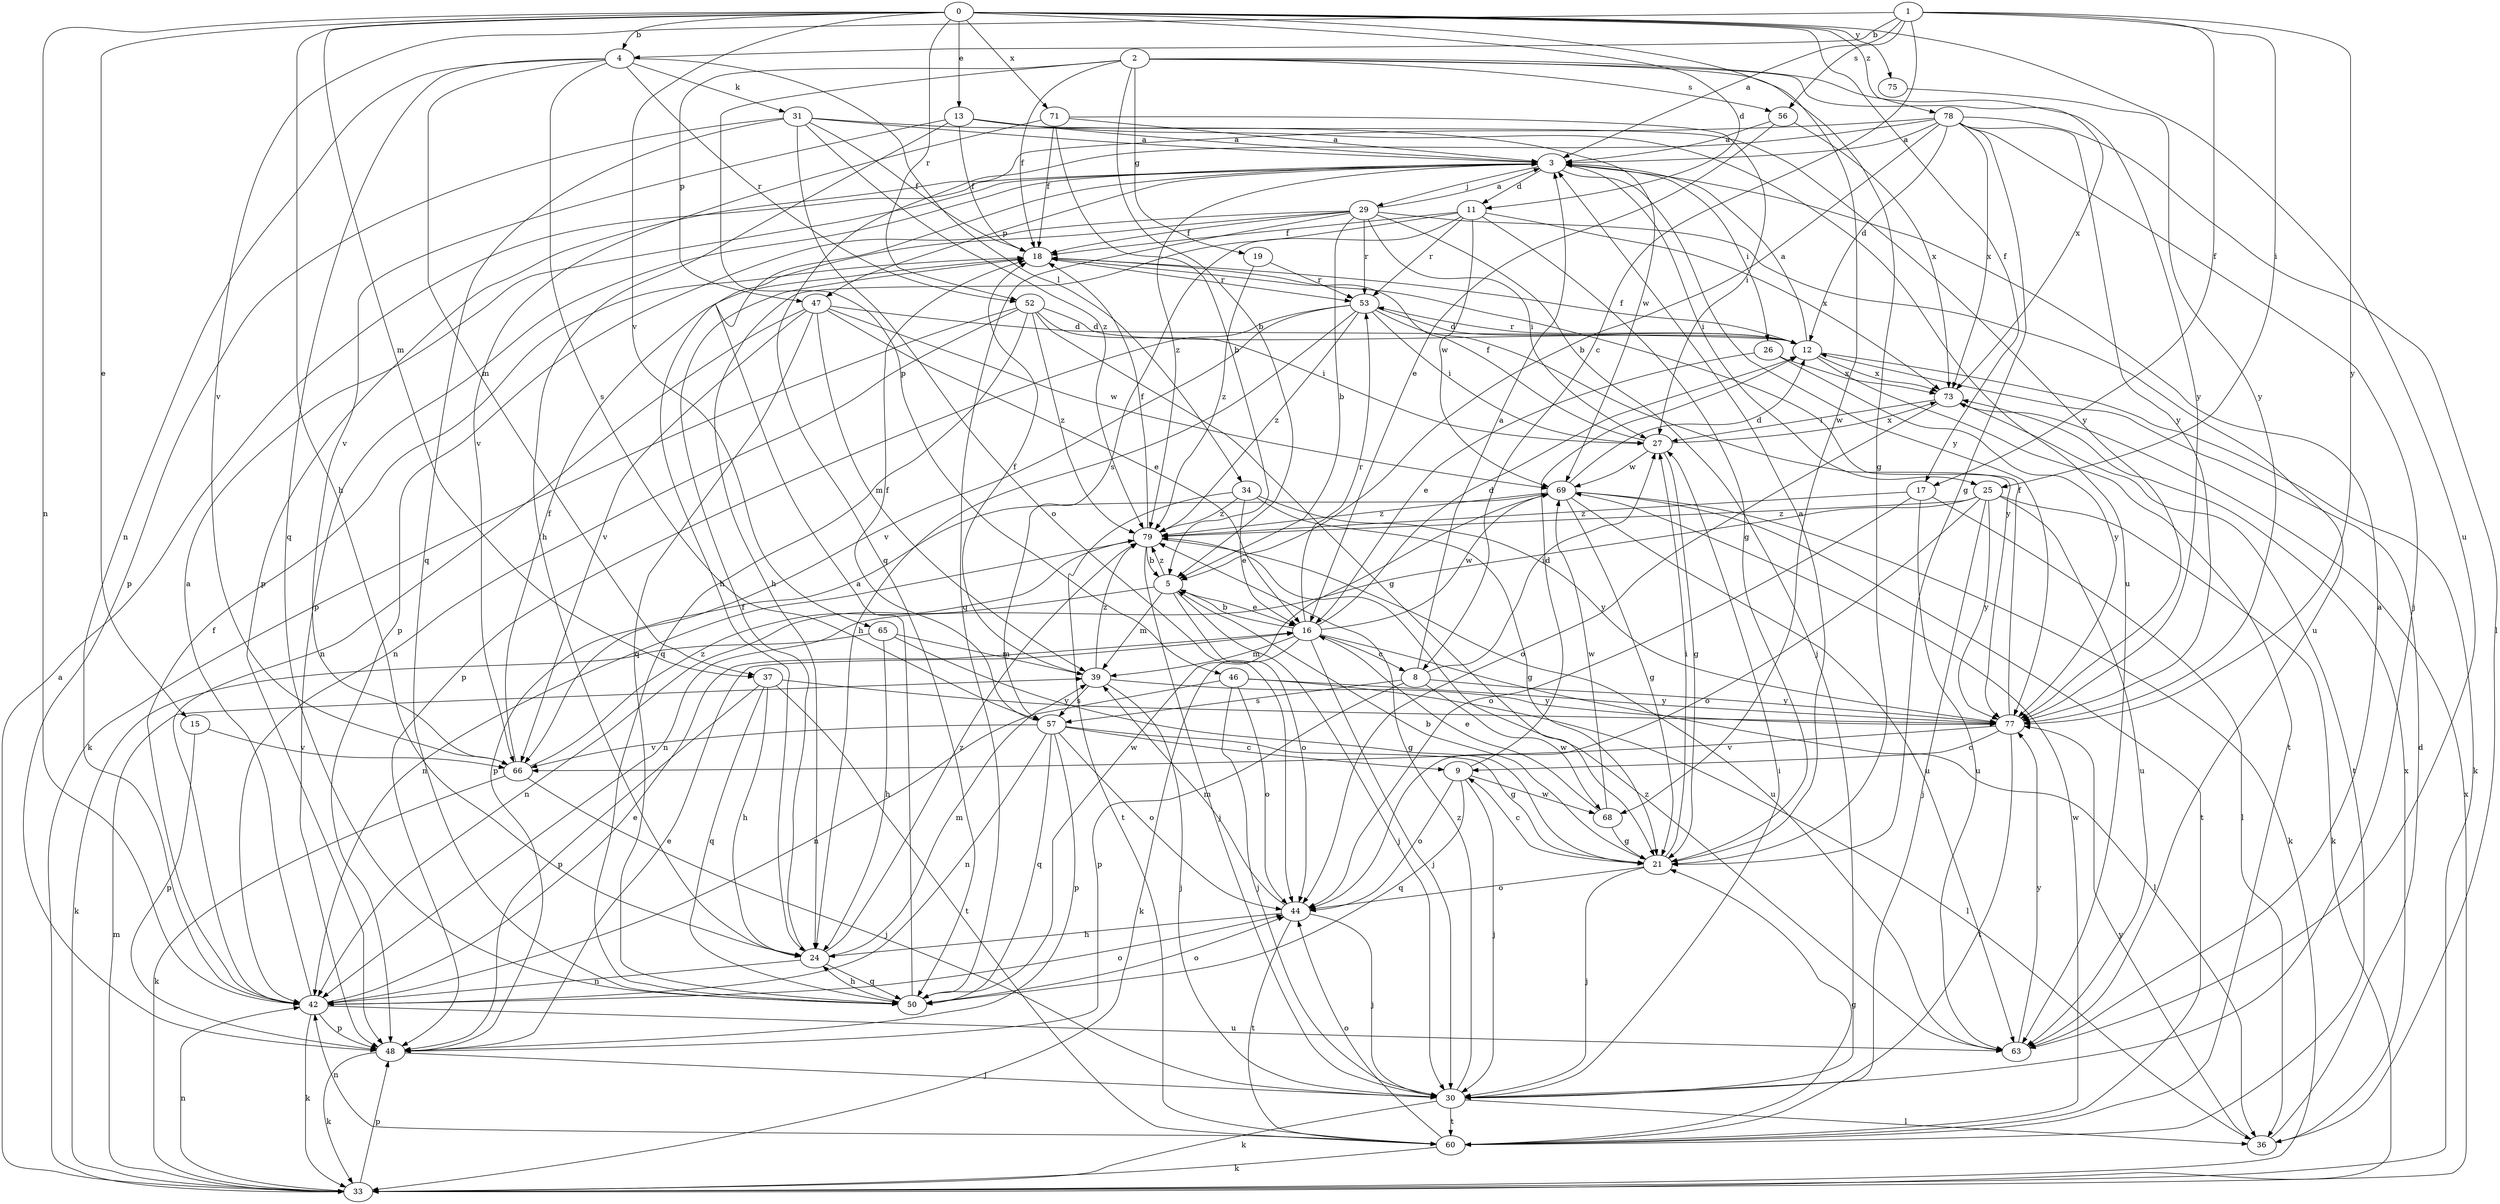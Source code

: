 strict digraph  {
0;
1;
2;
3;
4;
5;
8;
9;
11;
12;
13;
15;
16;
17;
18;
19;
21;
24;
25;
26;
27;
29;
30;
31;
33;
34;
36;
37;
39;
42;
44;
46;
47;
48;
50;
52;
53;
56;
57;
60;
63;
65;
66;
68;
69;
71;
73;
75;
77;
78;
79;
0 -> 4  [label=b];
0 -> 11  [label=d];
0 -> 13  [label=e];
0 -> 15  [label=e];
0 -> 17  [label=f];
0 -> 24  [label=h];
0 -> 37  [label=m];
0 -> 42  [label=n];
0 -> 52  [label=r];
0 -> 63  [label=u];
0 -> 65  [label=v];
0 -> 68  [label=w];
0 -> 71  [label=x];
0 -> 75  [label=y];
0 -> 78  [label=z];
1 -> 3  [label=a];
1 -> 4  [label=b];
1 -> 8  [label=c];
1 -> 17  [label=f];
1 -> 25  [label=i];
1 -> 56  [label=s];
1 -> 66  [label=v];
1 -> 77  [label=y];
2 -> 5  [label=b];
2 -> 18  [label=f];
2 -> 19  [label=g];
2 -> 21  [label=g];
2 -> 46  [label=p];
2 -> 47  [label=p];
2 -> 56  [label=s];
2 -> 73  [label=x];
2 -> 77  [label=y];
3 -> 11  [label=d];
3 -> 25  [label=i];
3 -> 26  [label=i];
3 -> 29  [label=j];
3 -> 47  [label=p];
3 -> 48  [label=p];
3 -> 77  [label=y];
3 -> 79  [label=z];
4 -> 31  [label=k];
4 -> 34  [label=l];
4 -> 37  [label=m];
4 -> 42  [label=n];
4 -> 50  [label=q];
4 -> 52  [label=r];
4 -> 57  [label=s];
5 -> 16  [label=e];
5 -> 30  [label=j];
5 -> 39  [label=m];
5 -> 42  [label=n];
5 -> 44  [label=o];
5 -> 79  [label=z];
8 -> 3  [label=a];
8 -> 27  [label=i];
8 -> 48  [label=p];
8 -> 57  [label=s];
8 -> 68  [label=w];
8 -> 77  [label=y];
9 -> 12  [label=d];
9 -> 30  [label=j];
9 -> 44  [label=o];
9 -> 50  [label=q];
9 -> 68  [label=w];
11 -> 18  [label=f];
11 -> 21  [label=g];
11 -> 24  [label=h];
11 -> 53  [label=r];
11 -> 57  [label=s];
11 -> 69  [label=w];
11 -> 73  [label=x];
12 -> 3  [label=a];
12 -> 18  [label=f];
12 -> 33  [label=k];
12 -> 53  [label=r];
12 -> 60  [label=t];
12 -> 73  [label=x];
13 -> 3  [label=a];
13 -> 18  [label=f];
13 -> 24  [label=h];
13 -> 63  [label=u];
13 -> 66  [label=v];
13 -> 77  [label=y];
15 -> 48  [label=p];
15 -> 66  [label=v];
16 -> 5  [label=b];
16 -> 8  [label=c];
16 -> 12  [label=d];
16 -> 30  [label=j];
16 -> 33  [label=k];
16 -> 36  [label=l];
16 -> 39  [label=m];
16 -> 53  [label=r];
16 -> 69  [label=w];
17 -> 36  [label=l];
17 -> 44  [label=o];
17 -> 63  [label=u];
17 -> 79  [label=z];
18 -> 53  [label=r];
19 -> 53  [label=r];
19 -> 79  [label=z];
21 -> 3  [label=a];
21 -> 5  [label=b];
21 -> 9  [label=c];
21 -> 27  [label=i];
21 -> 30  [label=j];
21 -> 44  [label=o];
24 -> 18  [label=f];
24 -> 39  [label=m];
24 -> 42  [label=n];
24 -> 50  [label=q];
24 -> 79  [label=z];
25 -> 30  [label=j];
25 -> 33  [label=k];
25 -> 42  [label=n];
25 -> 44  [label=o];
25 -> 63  [label=u];
25 -> 77  [label=y];
25 -> 79  [label=z];
26 -> 16  [label=e];
26 -> 73  [label=x];
26 -> 77  [label=y];
27 -> 18  [label=f];
27 -> 21  [label=g];
27 -> 69  [label=w];
27 -> 73  [label=x];
29 -> 3  [label=a];
29 -> 5  [label=b];
29 -> 18  [label=f];
29 -> 24  [label=h];
29 -> 27  [label=i];
29 -> 30  [label=j];
29 -> 48  [label=p];
29 -> 50  [label=q];
29 -> 53  [label=r];
29 -> 63  [label=u];
30 -> 27  [label=i];
30 -> 33  [label=k];
30 -> 36  [label=l];
30 -> 60  [label=t];
30 -> 79  [label=z];
31 -> 3  [label=a];
31 -> 18  [label=f];
31 -> 44  [label=o];
31 -> 48  [label=p];
31 -> 50  [label=q];
31 -> 69  [label=w];
31 -> 79  [label=z];
33 -> 3  [label=a];
33 -> 39  [label=m];
33 -> 42  [label=n];
33 -> 48  [label=p];
33 -> 73  [label=x];
34 -> 16  [label=e];
34 -> 21  [label=g];
34 -> 60  [label=t];
34 -> 77  [label=y];
34 -> 79  [label=z];
36 -> 12  [label=d];
36 -> 73  [label=x];
36 -> 77  [label=y];
37 -> 24  [label=h];
37 -> 48  [label=p];
37 -> 50  [label=q];
37 -> 60  [label=t];
37 -> 77  [label=y];
39 -> 18  [label=f];
39 -> 30  [label=j];
39 -> 57  [label=s];
39 -> 77  [label=y];
39 -> 79  [label=z];
42 -> 3  [label=a];
42 -> 16  [label=e];
42 -> 18  [label=f];
42 -> 33  [label=k];
42 -> 44  [label=o];
42 -> 48  [label=p];
42 -> 63  [label=u];
44 -> 24  [label=h];
44 -> 30  [label=j];
44 -> 39  [label=m];
44 -> 60  [label=t];
46 -> 30  [label=j];
46 -> 36  [label=l];
46 -> 42  [label=n];
46 -> 44  [label=o];
46 -> 77  [label=y];
47 -> 12  [label=d];
47 -> 16  [label=e];
47 -> 39  [label=m];
47 -> 42  [label=n];
47 -> 50  [label=q];
47 -> 66  [label=v];
47 -> 69  [label=w];
48 -> 16  [label=e];
48 -> 30  [label=j];
48 -> 33  [label=k];
50 -> 3  [label=a];
50 -> 24  [label=h];
50 -> 44  [label=o];
50 -> 69  [label=w];
52 -> 12  [label=d];
52 -> 21  [label=g];
52 -> 27  [label=i];
52 -> 33  [label=k];
52 -> 42  [label=n];
52 -> 50  [label=q];
52 -> 79  [label=z];
53 -> 12  [label=d];
53 -> 24  [label=h];
53 -> 27  [label=i];
53 -> 48  [label=p];
53 -> 66  [label=v];
53 -> 77  [label=y];
53 -> 79  [label=z];
56 -> 3  [label=a];
56 -> 16  [label=e];
56 -> 73  [label=x];
57 -> 9  [label=c];
57 -> 18  [label=f];
57 -> 21  [label=g];
57 -> 42  [label=n];
57 -> 44  [label=o];
57 -> 48  [label=p];
57 -> 50  [label=q];
57 -> 66  [label=v];
60 -> 21  [label=g];
60 -> 33  [label=k];
60 -> 42  [label=n];
60 -> 44  [label=o];
60 -> 69  [label=w];
63 -> 3  [label=a];
63 -> 77  [label=y];
63 -> 79  [label=z];
65 -> 21  [label=g];
65 -> 24  [label=h];
65 -> 33  [label=k];
65 -> 39  [label=m];
66 -> 18  [label=f];
66 -> 30  [label=j];
66 -> 33  [label=k];
66 -> 79  [label=z];
68 -> 16  [label=e];
68 -> 21  [label=g];
68 -> 69  [label=w];
69 -> 12  [label=d];
69 -> 21  [label=g];
69 -> 33  [label=k];
69 -> 48  [label=p];
69 -> 60  [label=t];
69 -> 63  [label=u];
69 -> 79  [label=z];
71 -> 3  [label=a];
71 -> 5  [label=b];
71 -> 18  [label=f];
71 -> 27  [label=i];
71 -> 66  [label=v];
73 -> 27  [label=i];
73 -> 44  [label=o];
73 -> 60  [label=t];
75 -> 77  [label=y];
77 -> 9  [label=c];
77 -> 18  [label=f];
77 -> 60  [label=t];
77 -> 66  [label=v];
78 -> 3  [label=a];
78 -> 5  [label=b];
78 -> 12  [label=d];
78 -> 21  [label=g];
78 -> 30  [label=j];
78 -> 36  [label=l];
78 -> 48  [label=p];
78 -> 50  [label=q];
78 -> 73  [label=x];
78 -> 77  [label=y];
79 -> 5  [label=b];
79 -> 18  [label=f];
79 -> 30  [label=j];
79 -> 42  [label=n];
79 -> 63  [label=u];
}
